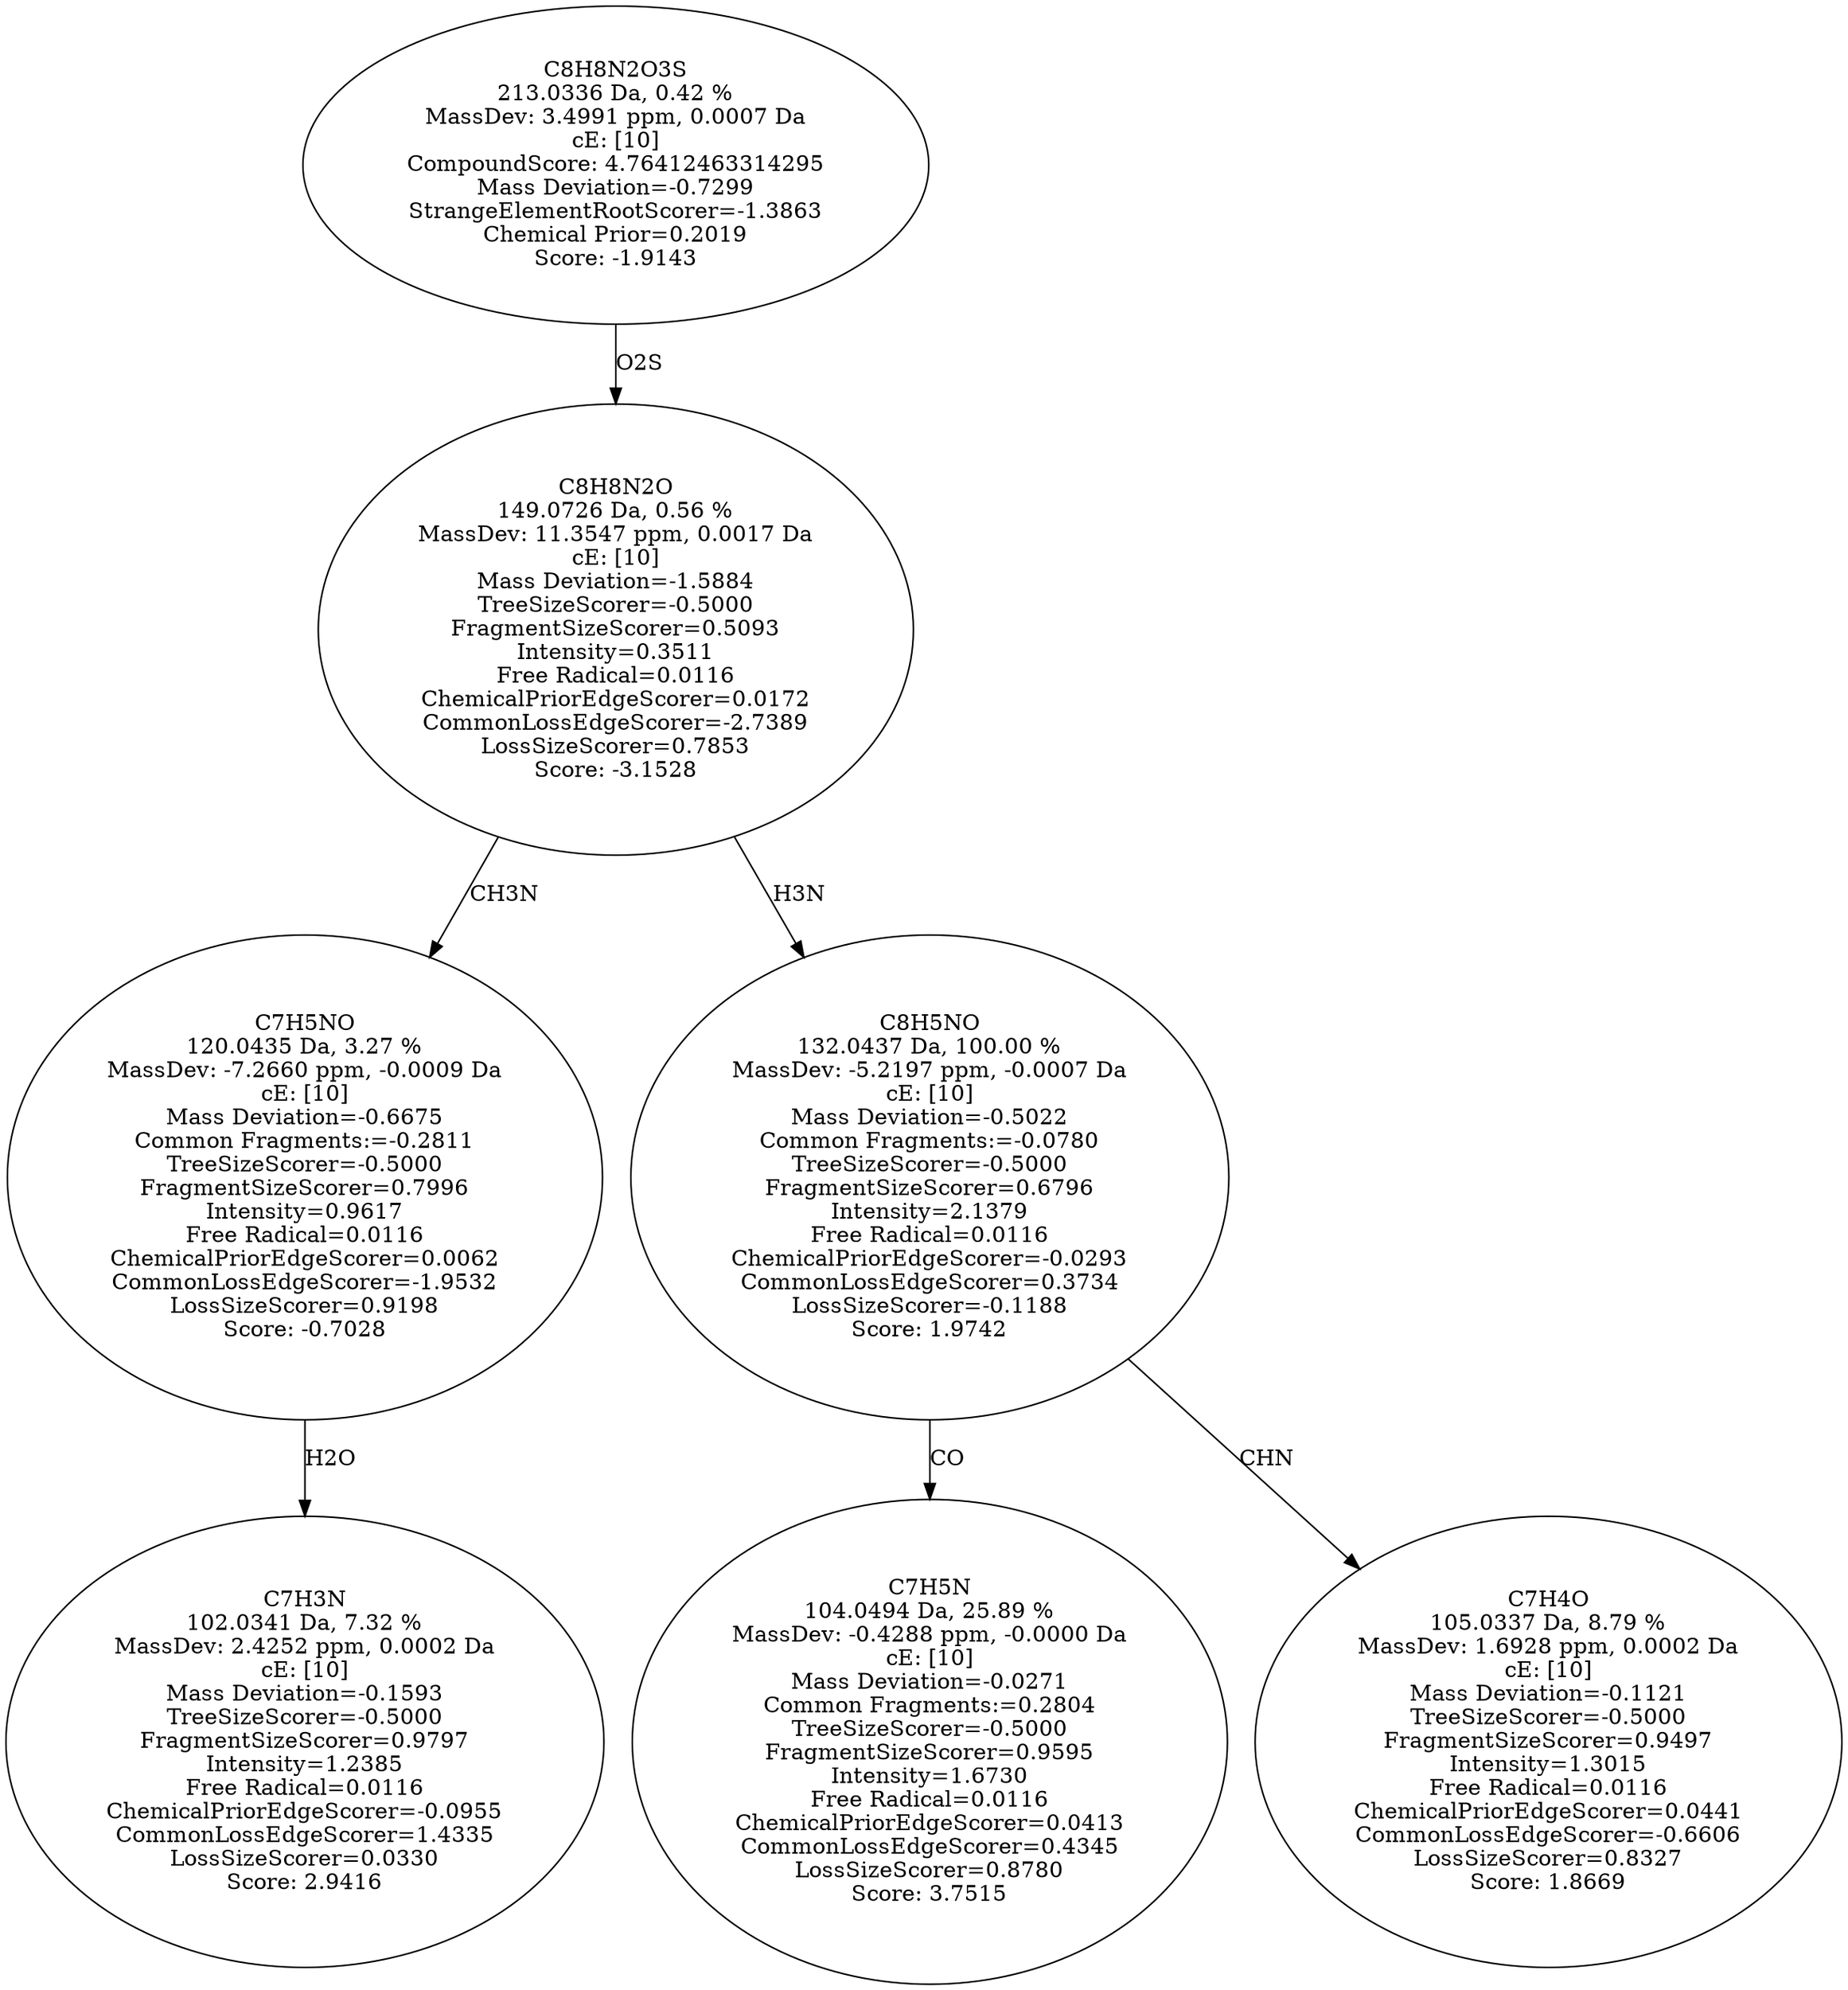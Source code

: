 strict digraph {
v1 [label="C7H3N\n102.0341 Da, 7.32 %\nMassDev: 2.4252 ppm, 0.0002 Da\ncE: [10]\nMass Deviation=-0.1593\nTreeSizeScorer=-0.5000\nFragmentSizeScorer=0.9797\nIntensity=1.2385\nFree Radical=0.0116\nChemicalPriorEdgeScorer=-0.0955\nCommonLossEdgeScorer=1.4335\nLossSizeScorer=0.0330\nScore: 2.9416"];
v2 [label="C7H5NO\n120.0435 Da, 3.27 %\nMassDev: -7.2660 ppm, -0.0009 Da\ncE: [10]\nMass Deviation=-0.6675\nCommon Fragments:=-0.2811\nTreeSizeScorer=-0.5000\nFragmentSizeScorer=0.7996\nIntensity=0.9617\nFree Radical=0.0116\nChemicalPriorEdgeScorer=0.0062\nCommonLossEdgeScorer=-1.9532\nLossSizeScorer=0.9198\nScore: -0.7028"];
v3 [label="C7H5N\n104.0494 Da, 25.89 %\nMassDev: -0.4288 ppm, -0.0000 Da\ncE: [10]\nMass Deviation=-0.0271\nCommon Fragments:=0.2804\nTreeSizeScorer=-0.5000\nFragmentSizeScorer=0.9595\nIntensity=1.6730\nFree Radical=0.0116\nChemicalPriorEdgeScorer=0.0413\nCommonLossEdgeScorer=0.4345\nLossSizeScorer=0.8780\nScore: 3.7515"];
v4 [label="C7H4O\n105.0337 Da, 8.79 %\nMassDev: 1.6928 ppm, 0.0002 Da\ncE: [10]\nMass Deviation=-0.1121\nTreeSizeScorer=-0.5000\nFragmentSizeScorer=0.9497\nIntensity=1.3015\nFree Radical=0.0116\nChemicalPriorEdgeScorer=0.0441\nCommonLossEdgeScorer=-0.6606\nLossSizeScorer=0.8327\nScore: 1.8669"];
v5 [label="C8H5NO\n132.0437 Da, 100.00 %\nMassDev: -5.2197 ppm, -0.0007 Da\ncE: [10]\nMass Deviation=-0.5022\nCommon Fragments:=-0.0780\nTreeSizeScorer=-0.5000\nFragmentSizeScorer=0.6796\nIntensity=2.1379\nFree Radical=0.0116\nChemicalPriorEdgeScorer=-0.0293\nCommonLossEdgeScorer=0.3734\nLossSizeScorer=-0.1188\nScore: 1.9742"];
v6 [label="C8H8N2O\n149.0726 Da, 0.56 %\nMassDev: 11.3547 ppm, 0.0017 Da\ncE: [10]\nMass Deviation=-1.5884\nTreeSizeScorer=-0.5000\nFragmentSizeScorer=0.5093\nIntensity=0.3511\nFree Radical=0.0116\nChemicalPriorEdgeScorer=0.0172\nCommonLossEdgeScorer=-2.7389\nLossSizeScorer=0.7853\nScore: -3.1528"];
v7 [label="C8H8N2O3S\n213.0336 Da, 0.42 %\nMassDev: 3.4991 ppm, 0.0007 Da\ncE: [10]\nCompoundScore: 4.76412463314295\nMass Deviation=-0.7299\nStrangeElementRootScorer=-1.3863\nChemical Prior=0.2019\nScore: -1.9143"];
v2 -> v1 [label="H2O"];
v6 -> v2 [label="CH3N"];
v5 -> v3 [label="CO"];
v5 -> v4 [label="CHN"];
v6 -> v5 [label="H3N"];
v7 -> v6 [label="O2S"];
}